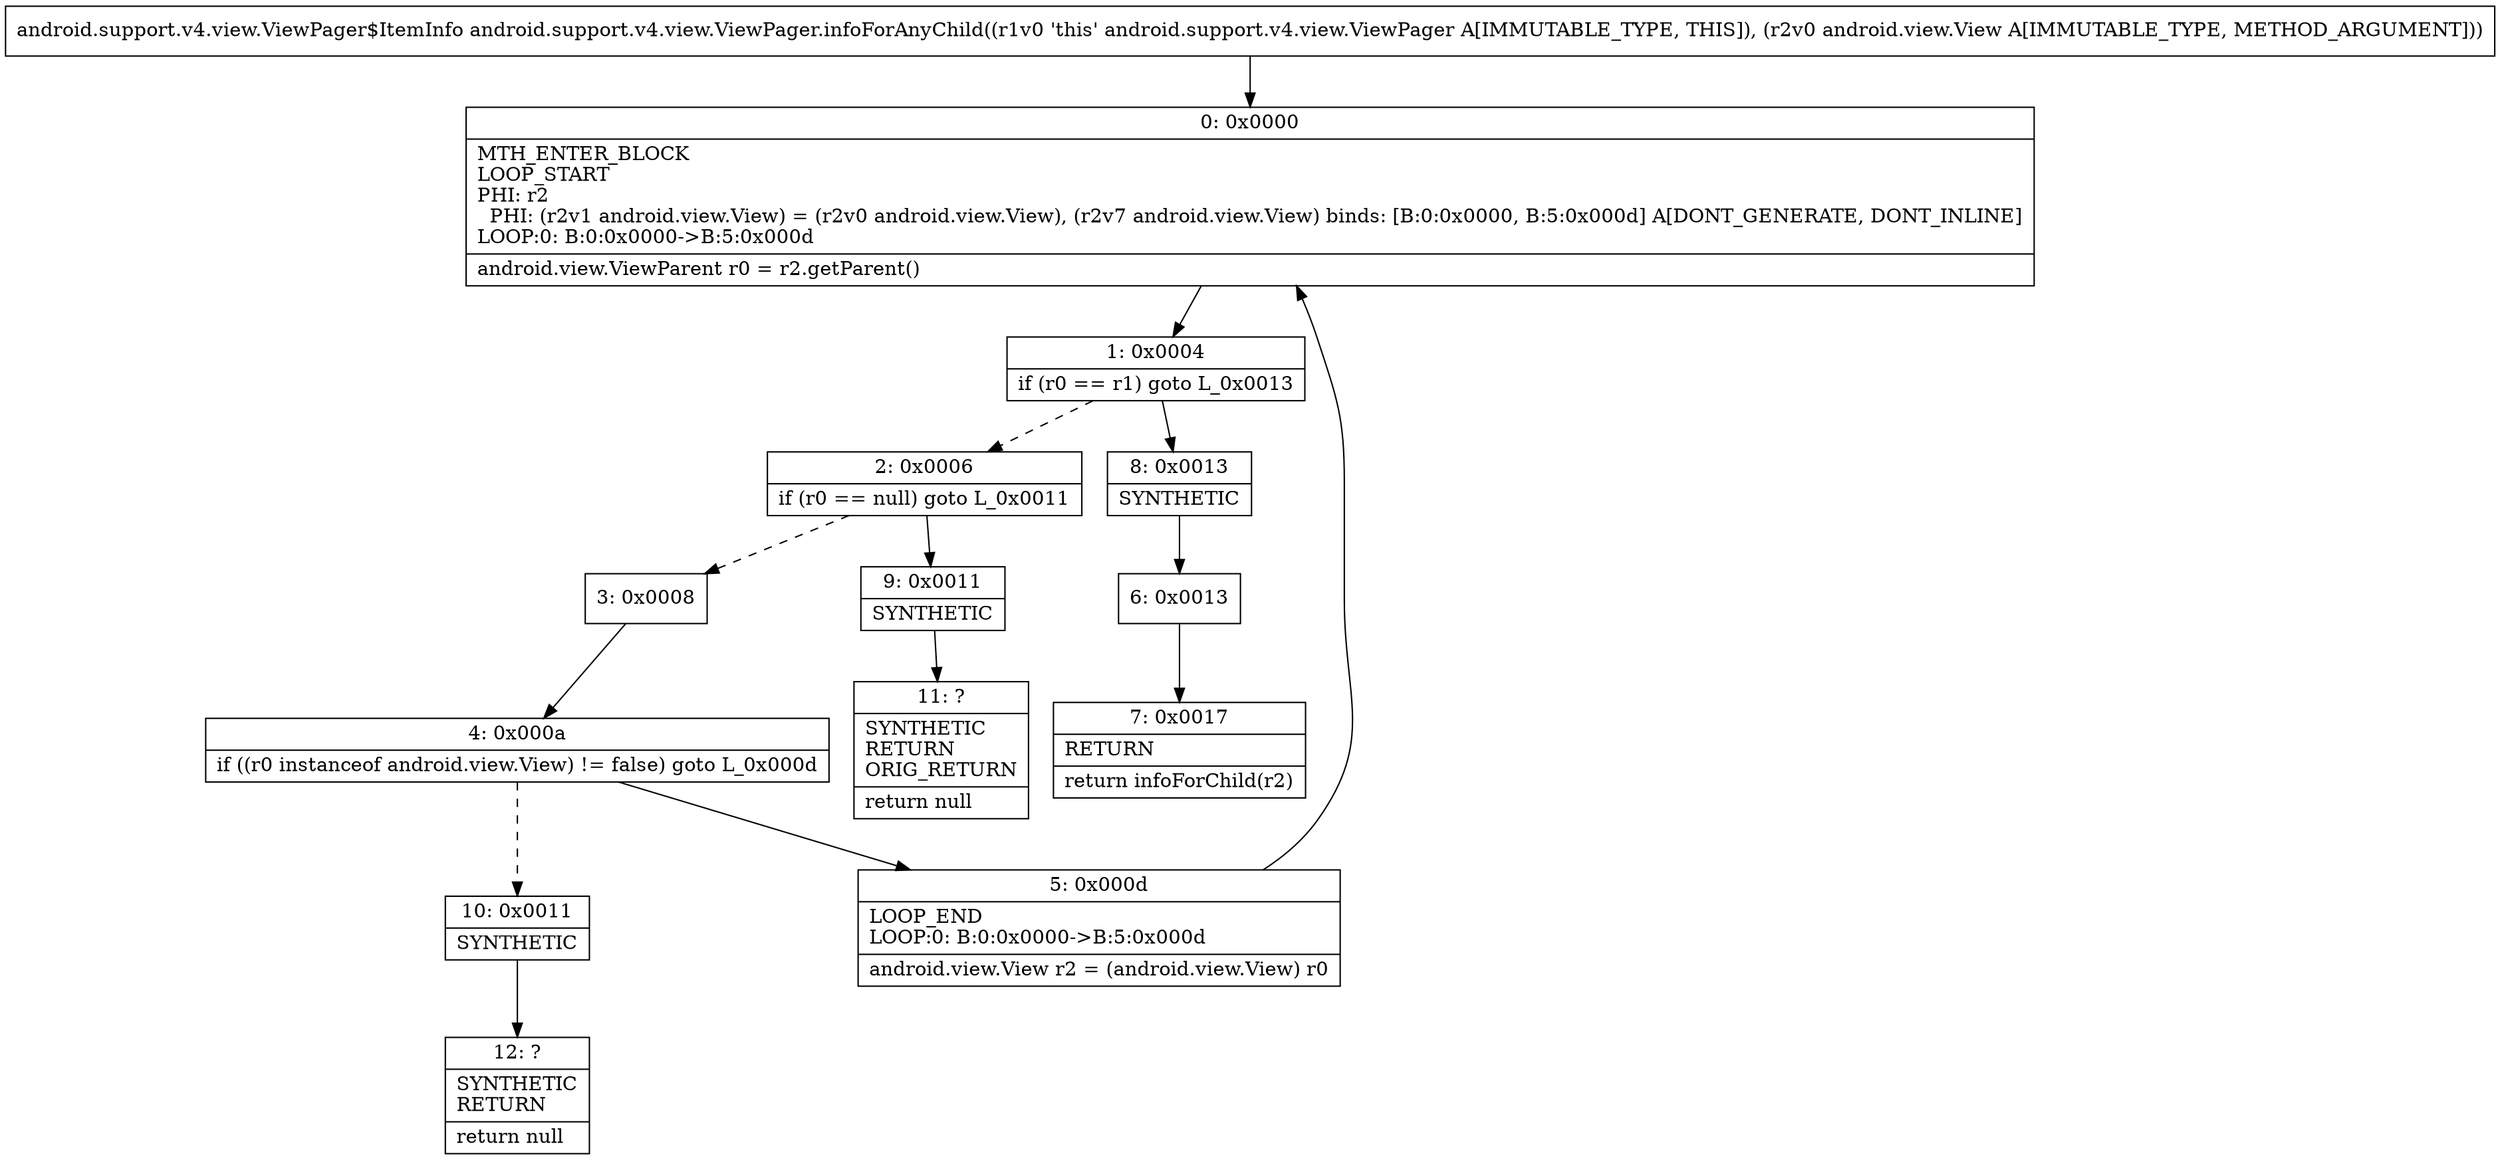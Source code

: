 digraph "CFG forandroid.support.v4.view.ViewPager.infoForAnyChild(Landroid\/view\/View;)Landroid\/support\/v4\/view\/ViewPager$ItemInfo;" {
Node_0 [shape=record,label="{0\:\ 0x0000|MTH_ENTER_BLOCK\lLOOP_START\lPHI: r2 \l  PHI: (r2v1 android.view.View) = (r2v0 android.view.View), (r2v7 android.view.View) binds: [B:0:0x0000, B:5:0x000d] A[DONT_GENERATE, DONT_INLINE]\lLOOP:0: B:0:0x0000\-\>B:5:0x000d\l|android.view.ViewParent r0 = r2.getParent()\l}"];
Node_1 [shape=record,label="{1\:\ 0x0004|if (r0 == r1) goto L_0x0013\l}"];
Node_2 [shape=record,label="{2\:\ 0x0006|if (r0 == null) goto L_0x0011\l}"];
Node_3 [shape=record,label="{3\:\ 0x0008}"];
Node_4 [shape=record,label="{4\:\ 0x000a|if ((r0 instanceof android.view.View) != false) goto L_0x000d\l}"];
Node_5 [shape=record,label="{5\:\ 0x000d|LOOP_END\lLOOP:0: B:0:0x0000\-\>B:5:0x000d\l|android.view.View r2 = (android.view.View) r0\l}"];
Node_6 [shape=record,label="{6\:\ 0x0013}"];
Node_7 [shape=record,label="{7\:\ 0x0017|RETURN\l|return infoForChild(r2)\l}"];
Node_8 [shape=record,label="{8\:\ 0x0013|SYNTHETIC\l}"];
Node_9 [shape=record,label="{9\:\ 0x0011|SYNTHETIC\l}"];
Node_10 [shape=record,label="{10\:\ 0x0011|SYNTHETIC\l}"];
Node_11 [shape=record,label="{11\:\ ?|SYNTHETIC\lRETURN\lORIG_RETURN\l|return null\l}"];
Node_12 [shape=record,label="{12\:\ ?|SYNTHETIC\lRETURN\l|return null\l}"];
MethodNode[shape=record,label="{android.support.v4.view.ViewPager$ItemInfo android.support.v4.view.ViewPager.infoForAnyChild((r1v0 'this' android.support.v4.view.ViewPager A[IMMUTABLE_TYPE, THIS]), (r2v0 android.view.View A[IMMUTABLE_TYPE, METHOD_ARGUMENT])) }"];
MethodNode -> Node_0;
Node_0 -> Node_1;
Node_1 -> Node_2[style=dashed];
Node_1 -> Node_8;
Node_2 -> Node_3[style=dashed];
Node_2 -> Node_9;
Node_3 -> Node_4;
Node_4 -> Node_5;
Node_4 -> Node_10[style=dashed];
Node_5 -> Node_0;
Node_6 -> Node_7;
Node_8 -> Node_6;
Node_9 -> Node_11;
Node_10 -> Node_12;
}

